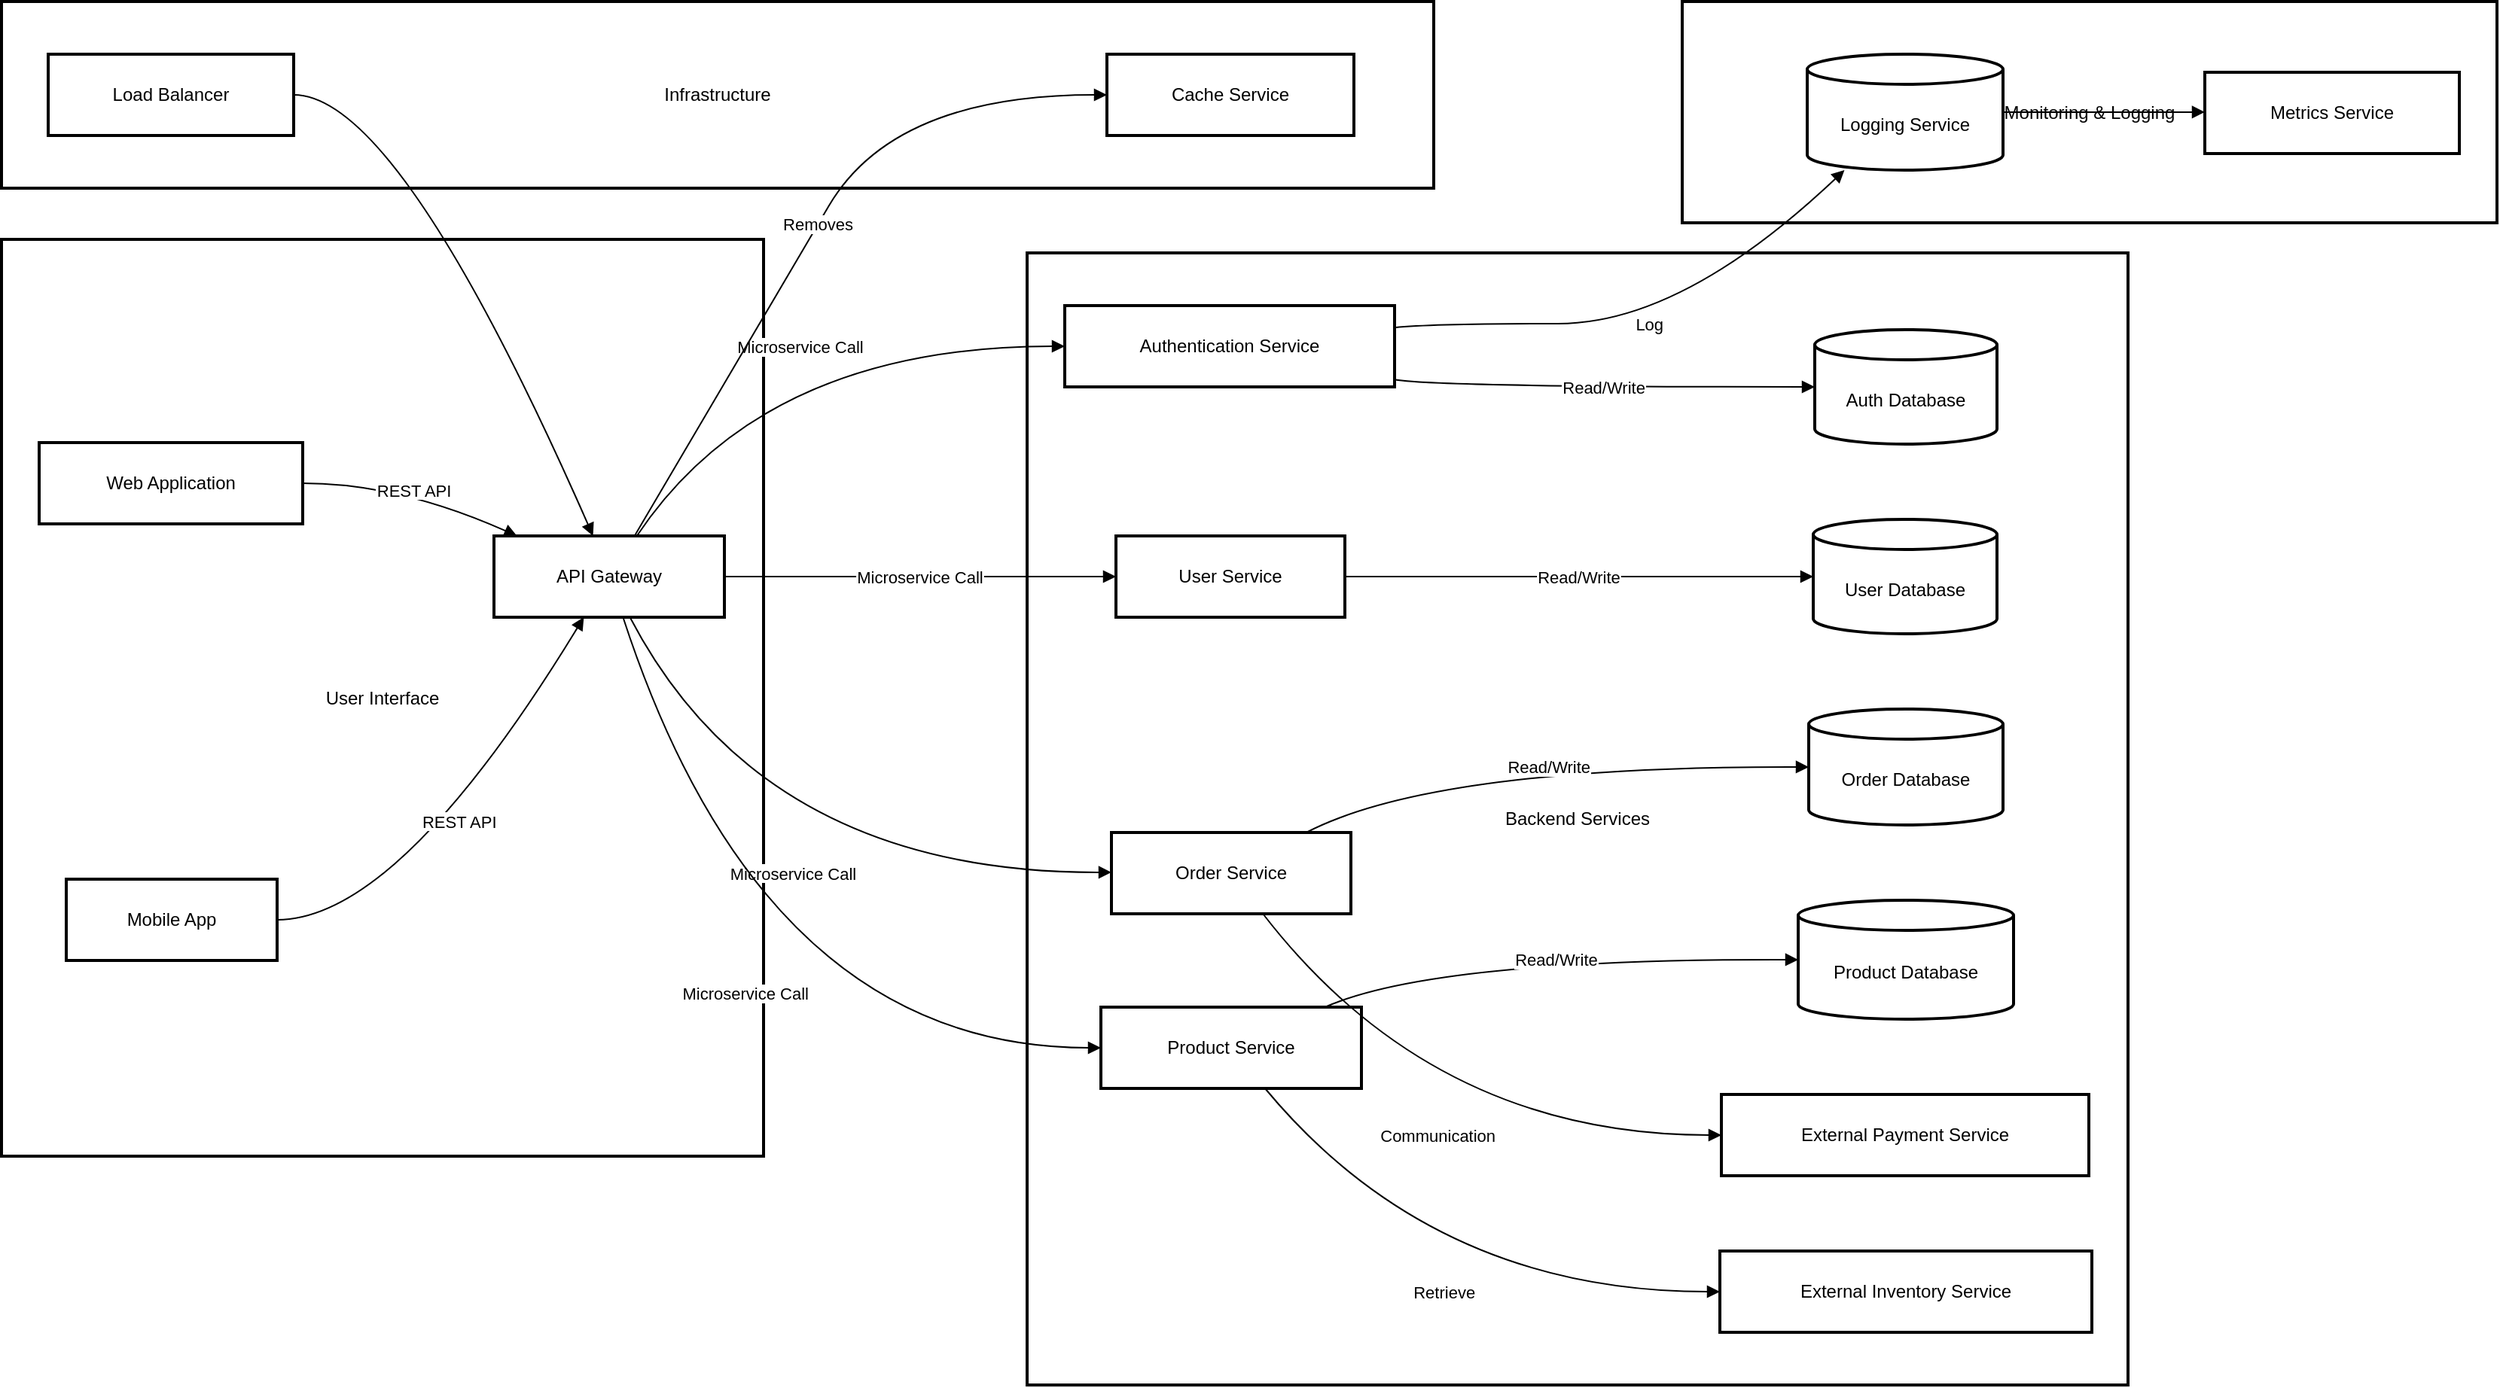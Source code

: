 <mxfile version="26.2.8">
  <diagram name="Page-1" id="COLEjmH5nuIkxOmSaLwQ">
    <mxGraphModel>
      <root>
        <mxCell id="0" />
        <mxCell id="1" parent="0" />
        <mxCell id="2" value="Infrastructure" style="whiteSpace=wrap;strokeWidth=2;" vertex="1" parent="1">
          <mxGeometry x="8" y="8" width="951" height="124" as="geometry" />
        </mxCell>
        <mxCell id="3" value="Monitoring &amp; Logging" style="whiteSpace=wrap;strokeWidth=2;" vertex="1" parent="1">
          <mxGeometry x="1124" y="8" width="541" height="147" as="geometry" />
        </mxCell>
        <mxCell id="4" value="Backend Services" style="whiteSpace=wrap;strokeWidth=2;" vertex="1" parent="1">
          <mxGeometry x="689" y="175" width="731" height="752" as="geometry" />
        </mxCell>
        <mxCell id="5" value="User Interface" style="whiteSpace=wrap;strokeWidth=2;" vertex="1" parent="1">
          <mxGeometry x="8" y="166" width="506" height="609" as="geometry" />
        </mxCell>
        <mxCell id="6" value="Web Application" style="whiteSpace=wrap;strokeWidth=2;" vertex="1" parent="1">
          <mxGeometry x="33" y="301" width="175" height="54" as="geometry" />
        </mxCell>
        <mxCell id="7" value="API Gateway" style="whiteSpace=wrap;strokeWidth=2;" vertex="1" parent="1">
          <mxGeometry x="335" y="363" width="153" height="54" as="geometry" />
        </mxCell>
        <mxCell id="8" value="Mobile App" style="whiteSpace=wrap;strokeWidth=2;" vertex="1" parent="1">
          <mxGeometry x="51" y="591" width="140" height="54" as="geometry" />
        </mxCell>
        <mxCell id="9" value="Authentication Service" style="whiteSpace=wrap;strokeWidth=2;" vertex="1" parent="1">
          <mxGeometry x="714" y="210" width="219" height="54" as="geometry" />
        </mxCell>
        <mxCell id="10" value="User Service" style="whiteSpace=wrap;strokeWidth=2;" vertex="1" parent="1">
          <mxGeometry x="748" y="363" width="152" height="54" as="geometry" />
        </mxCell>
        <mxCell id="11" value="Order Service" style="whiteSpace=wrap;strokeWidth=2;" vertex="1" parent="1">
          <mxGeometry x="745" y="560" width="159" height="54" as="geometry" />
        </mxCell>
        <mxCell id="12" value="Product Service" style="whiteSpace=wrap;strokeWidth=2;" vertex="1" parent="1">
          <mxGeometry x="738" y="676" width="173" height="54" as="geometry" />
        </mxCell>
        <mxCell id="13" value="Auth Database" style="shape=cylinder3;boundedLbl=1;backgroundOutline=1;size=10;strokeWidth=2;whiteSpace=wrap;" vertex="1" parent="1">
          <mxGeometry x="1212" y="226" width="121" height="76" as="geometry" />
        </mxCell>
        <mxCell id="14" value="User Database" style="shape=cylinder3;boundedLbl=1;backgroundOutline=1;size=10;strokeWidth=2;whiteSpace=wrap;" vertex="1" parent="1">
          <mxGeometry x="1211" y="352" width="122" height="76" as="geometry" />
        </mxCell>
        <mxCell id="15" value="Order Database" style="shape=cylinder3;boundedLbl=1;backgroundOutline=1;size=10;strokeWidth=2;whiteSpace=wrap;" vertex="1" parent="1">
          <mxGeometry x="1208" y="478" width="129" height="77" as="geometry" />
        </mxCell>
        <mxCell id="16" value="Product Database" style="shape=cylinder3;boundedLbl=1;backgroundOutline=1;size=10;strokeWidth=2;whiteSpace=wrap;" vertex="1" parent="1">
          <mxGeometry x="1201" y="605" width="143" height="79" as="geometry" />
        </mxCell>
        <mxCell id="17" value="External Payment Service" style="whiteSpace=wrap;strokeWidth=2;" vertex="1" parent="1">
          <mxGeometry x="1150" y="734" width="244" height="54" as="geometry" />
        </mxCell>
        <mxCell id="18" value="External Inventory Service" style="whiteSpace=wrap;strokeWidth=2;" vertex="1" parent="1">
          <mxGeometry x="1149" y="838" width="247" height="54" as="geometry" />
        </mxCell>
        <mxCell id="19" value="Logging Service" style="shape=cylinder3;boundedLbl=1;backgroundOutline=1;size=10;strokeWidth=2;whiteSpace=wrap;" vertex="1" parent="1">
          <mxGeometry x="1207" y="43" width="130" height="77" as="geometry" />
        </mxCell>
        <mxCell id="20" value="Metrics Service" style="whiteSpace=wrap;strokeWidth=2;" vertex="1" parent="1">
          <mxGeometry x="1471" y="55" width="169" height="54" as="geometry" />
        </mxCell>
        <mxCell id="21" value="Load Balancer" style="whiteSpace=wrap;strokeWidth=2;" vertex="1" parent="1">
          <mxGeometry x="39" y="43" width="163" height="54" as="geometry" />
        </mxCell>
        <mxCell id="22" value="Cache Service" style="whiteSpace=wrap;strokeWidth=2;" vertex="1" parent="1">
          <mxGeometry x="742" y="43" width="164" height="54" as="geometry" />
        </mxCell>
        <mxCell id="23" value="REST API" style="curved=1;startArrow=none;endArrow=block;exitX=1;exitY=0.5;entryX=0.1;entryY=0;" edge="1" parent="1" source="6" target="7">
          <mxGeometry relative="1" as="geometry">
            <Array as="points">
              <mxPoint x="272" y="328" />
            </Array>
          </mxGeometry>
        </mxCell>
        <mxCell id="24" value="REST API" style="curved=1;startArrow=none;endArrow=block;exitX=1;exitY=0.5;entryX=0.39;entryY=1;" edge="1" parent="1" source="8" target="7">
          <mxGeometry relative="1" as="geometry">
            <Array as="points">
              <mxPoint x="272" y="618" />
            </Array>
          </mxGeometry>
        </mxCell>
        <mxCell id="25" value="Microservice Call" style="curved=1;startArrow=none;endArrow=block;exitX=0.62;exitY=0;entryX=0;entryY=0.5;" edge="1" parent="1" source="7" target="9">
          <mxGeometry relative="1" as="geometry">
            <Array as="points">
              <mxPoint x="514" y="237" />
            </Array>
          </mxGeometry>
        </mxCell>
        <mxCell id="26" value="Microservice Call" style="curved=1;startArrow=none;endArrow=block;exitX=1;exitY=0.5;entryX=0;entryY=0.5;" edge="1" parent="1" source="7" target="10">
          <mxGeometry relative="1" as="geometry">
            <Array as="points" />
          </mxGeometry>
        </mxCell>
        <mxCell id="27" value="Microservice Call" style="curved=1;startArrow=none;endArrow=block;exitX=0.59;exitY=1;entryX=0;entryY=0.49;" edge="1" parent="1" source="7" target="11">
          <mxGeometry relative="1" as="geometry">
            <Array as="points">
              <mxPoint x="514" y="587" />
            </Array>
          </mxGeometry>
        </mxCell>
        <mxCell id="28" value="Microservice Call" style="curved=1;startArrow=none;endArrow=block;exitX=0.56;exitY=1;entryX=0;entryY=0.5;" edge="1" parent="1" source="7" target="12">
          <mxGeometry relative="1" as="geometry">
            <Array as="points">
              <mxPoint x="514" y="703" />
            </Array>
          </mxGeometry>
        </mxCell>
        <mxCell id="29" value="Read/Write" style="curved=1;startArrow=none;endArrow=block;exitX=1;exitY=0.91;entryX=0;entryY=0.5;" edge="1" parent="1" source="9" target="13">
          <mxGeometry relative="1" as="geometry">
            <Array as="points">
              <mxPoint x="959" y="264" />
            </Array>
          </mxGeometry>
        </mxCell>
        <mxCell id="30" value="Read/Write" style="curved=1;startArrow=none;endArrow=block;exitX=1;exitY=0.5;entryX=0;entryY=0.5;" edge="1" parent="1" source="10" target="14">
          <mxGeometry relative="1" as="geometry">
            <Array as="points" />
          </mxGeometry>
        </mxCell>
        <mxCell id="31" value="Read/Write" style="curved=1;startArrow=none;endArrow=block;exitX=0.82;exitY=-0.01;entryX=0;entryY=0.5;" edge="1" parent="1" source="11" target="15">
          <mxGeometry relative="1" as="geometry">
            <Array as="points">
              <mxPoint x="959" y="516" />
            </Array>
          </mxGeometry>
        </mxCell>
        <mxCell id="32" value="Read/Write" style="curved=1;startArrow=none;endArrow=block;exitX=0.86;exitY=0;entryX=0;entryY=0.5;" edge="1" parent="1" source="12" target="16">
          <mxGeometry relative="1" as="geometry">
            <Array as="points">
              <mxPoint x="959" y="644" />
            </Array>
          </mxGeometry>
        </mxCell>
        <mxCell id="33" value="Communication" style="curved=1;startArrow=none;endArrow=block;exitX=0.63;exitY=0.99;entryX=0;entryY=0.5;" edge="1" parent="1" source="11" target="17">
          <mxGeometry relative="1" as="geometry">
            <Array as="points">
              <mxPoint x="959" y="761" />
            </Array>
          </mxGeometry>
        </mxCell>
        <mxCell id="34" value="Retrieve" style="curved=1;startArrow=none;endArrow=block;exitX=0.63;exitY=1;entryX=0;entryY=0.5;" edge="1" parent="1" source="12" target="18">
          <mxGeometry relative="1" as="geometry">
            <Array as="points">
              <mxPoint x="959" y="865" />
            </Array>
          </mxGeometry>
        </mxCell>
        <mxCell id="35" value="Log" style="curved=1;startArrow=none;endArrow=block;exitX=1;exitY=0.27;entryX=0.19;entryY=1;" edge="1" parent="1" source="9" target="19">
          <mxGeometry relative="1" as="geometry">
            <Array as="points">
              <mxPoint x="959" y="222" />
              <mxPoint x="1124" y="222" />
            </Array>
          </mxGeometry>
        </mxCell>
        <mxCell id="36" value="" style="curved=1;startArrow=none;endArrow=block;exitX=1;exitY=0.5;entryX=0;entryY=0.49;" edge="1" parent="1" source="19" target="20">
          <mxGeometry relative="1" as="geometry">
            <Array as="points" />
          </mxGeometry>
        </mxCell>
        <mxCell id="37" value="" style="curved=1;startArrow=none;endArrow=block;exitX=1;exitY=0.5;entryX=0.43;entryY=0;" edge="1" parent="1" source="21" target="7">
          <mxGeometry relative="1" as="geometry">
            <Array as="points">
              <mxPoint x="272" y="70" />
            </Array>
          </mxGeometry>
        </mxCell>
        <mxCell id="38" value="Removes" style="curved=1;startArrow=none;endArrow=block;exitX=0.61;exitY=0;entryX=0;entryY=0.5;" edge="1" parent="1" source="7" target="22">
          <mxGeometry relative="1" as="geometry">
            <Array as="points">
              <mxPoint x="514" y="217" />
              <mxPoint x="601" y="70" />
            </Array>
          </mxGeometry>
        </mxCell>
      </root>
    </mxGraphModel>
  </diagram>
</mxfile>
